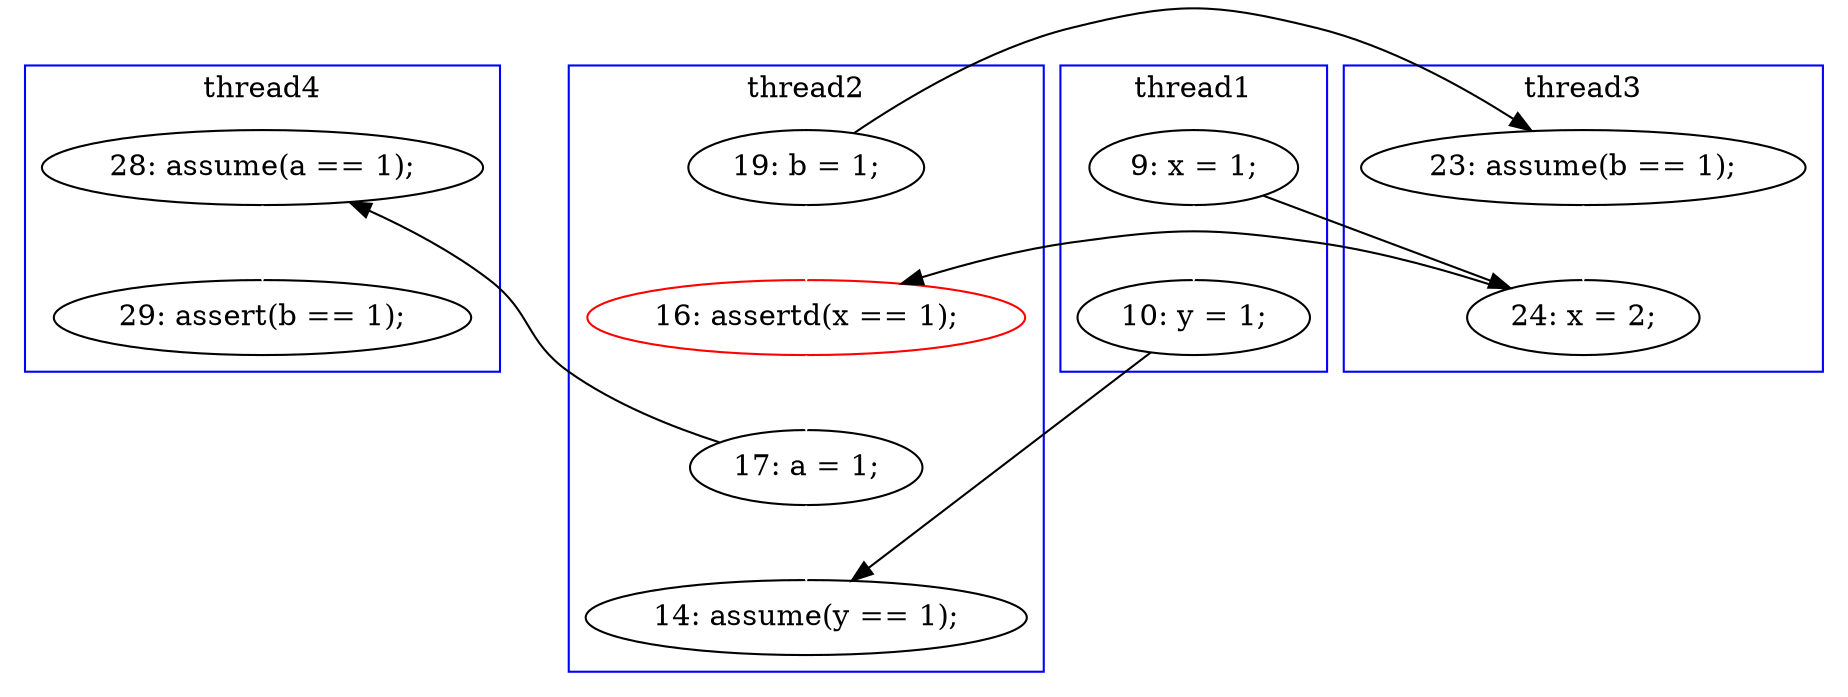 digraph Counterexample {
	32 -> 34 [color = white, style = solid]
	11 -> 12 [color = white, style = solid]
	17 -> 19 [color = white, style = solid]
	14 -> 26 [color = white, style = solid]
	19 -> 26 [color = black, style = solid, constraint = false]
	26 -> 27 [color = white, style = solid]
	27 -> 32 [color = black, style = solid, constraint = false]
	27 -> 28 [color = white, style = solid]
	12 -> 28 [color = black, style = solid, constraint = false]
	11 -> 19 [color = black, style = solid, constraint = false]
	14 -> 17 [color = black, style = solid, constraint = false]
	subgraph cluster2 {
		label = thread2
		color = blue
		26  [label = "16: assertd(x == 1);", color = red]
		14  [label = "19: b = 1;"]
		27  [label = "17: a = 1;"]
		28  [label = "14: assume(y == 1);"]
	}
	subgraph cluster3 {
		label = thread3
		color = blue
		17  [label = "23: assume(b == 1);"]
		19  [label = "24: x = 2;"]
	}
	subgraph cluster1 {
		label = thread1
		color = blue
		11  [label = "9: x = 1;"]
		12  [label = "10: y = 1;"]
	}
	subgraph cluster4 {
		label = thread4
		color = blue
		32  [label = "28: assume(a == 1);"]
		34  [label = "29: assert(b == 1);"]
	}
}